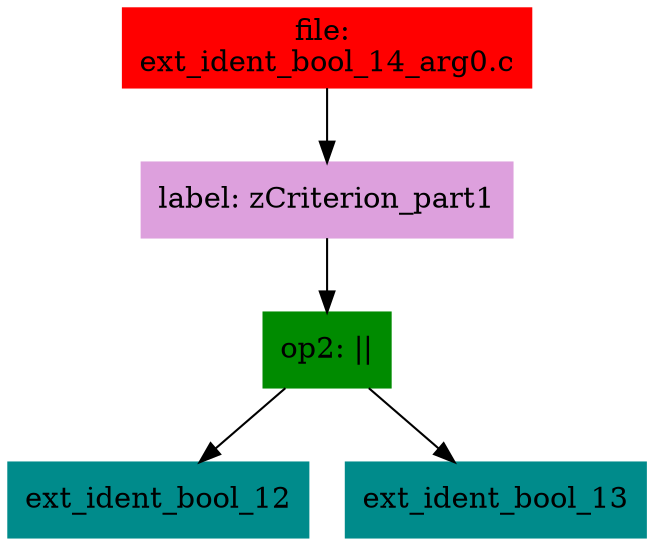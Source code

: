 digraph G {
node [shape=box]

0 [label="file: 
ext_ident_bool_14_arg0.c",color=red, style=filled]
1 [label="label: zCriterion_part1",color=plum, style=filled]
0 -> 1
2 [label="op2: ||",color=green4, style=filled]
1 -> 2
3 [label="ext_ident_bool_12",color=cyan4, style=filled]
2 -> 3
10 [label="ext_ident_bool_13",color=cyan4, style=filled]
2 -> 10


}

